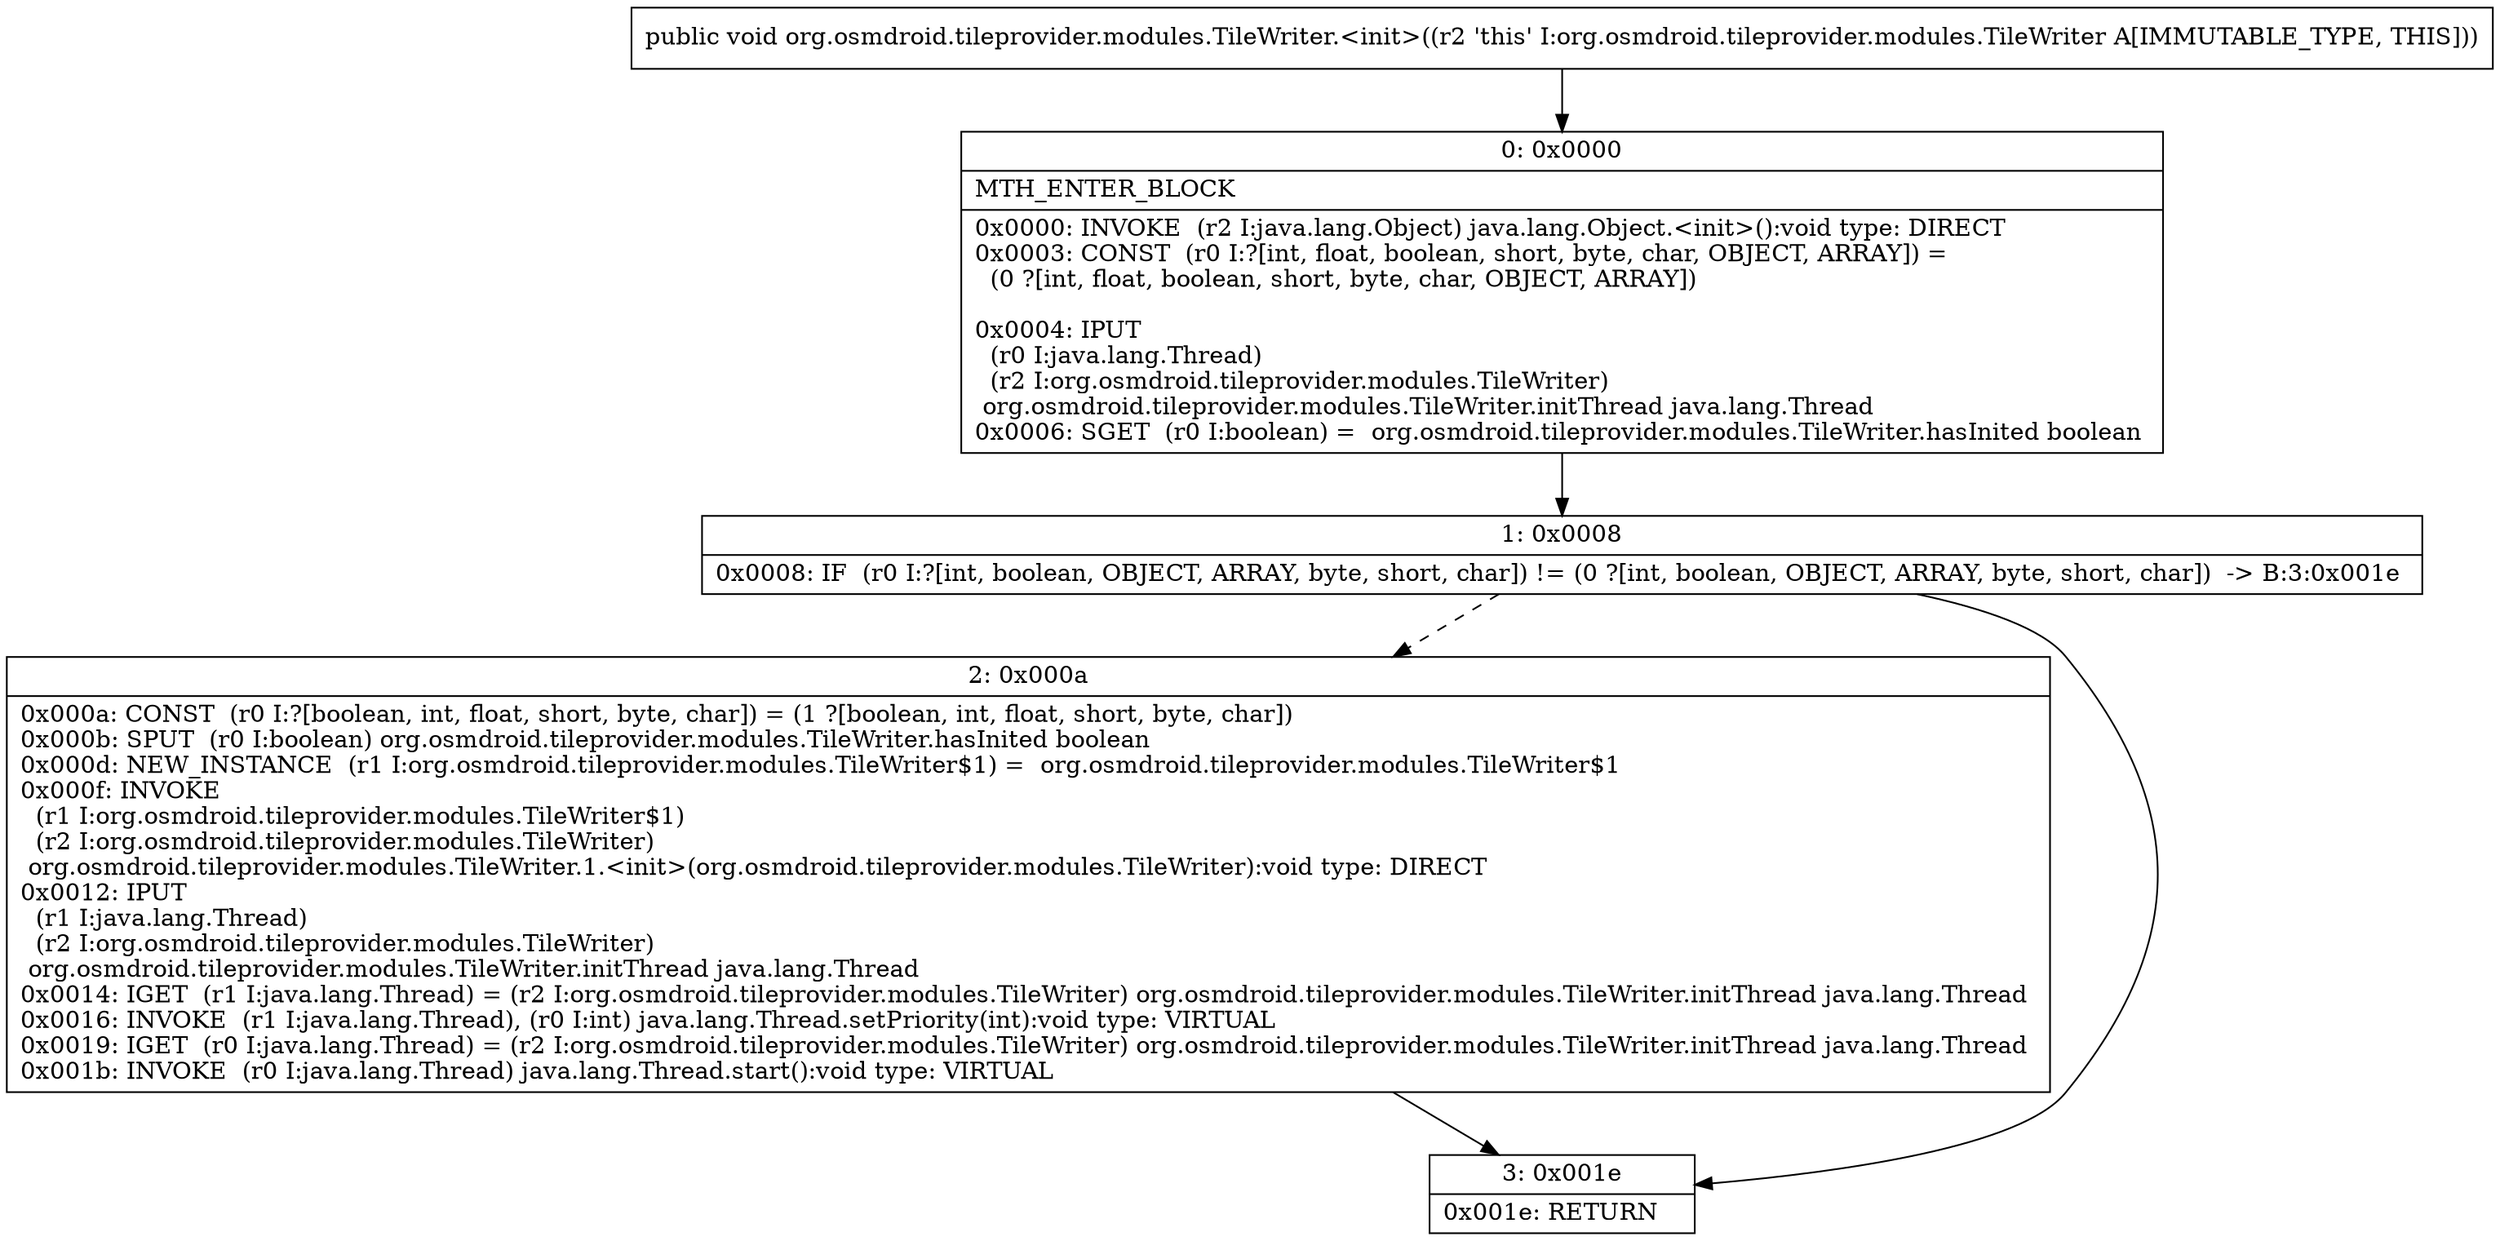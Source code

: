 digraph "CFG fororg.osmdroid.tileprovider.modules.TileWriter.\<init\>()V" {
Node_0 [shape=record,label="{0\:\ 0x0000|MTH_ENTER_BLOCK\l|0x0000: INVOKE  (r2 I:java.lang.Object) java.lang.Object.\<init\>():void type: DIRECT \l0x0003: CONST  (r0 I:?[int, float, boolean, short, byte, char, OBJECT, ARRAY]) = \l  (0 ?[int, float, boolean, short, byte, char, OBJECT, ARRAY])\l \l0x0004: IPUT  \l  (r0 I:java.lang.Thread)\l  (r2 I:org.osmdroid.tileprovider.modules.TileWriter)\l org.osmdroid.tileprovider.modules.TileWriter.initThread java.lang.Thread \l0x0006: SGET  (r0 I:boolean) =  org.osmdroid.tileprovider.modules.TileWriter.hasInited boolean \l}"];
Node_1 [shape=record,label="{1\:\ 0x0008|0x0008: IF  (r0 I:?[int, boolean, OBJECT, ARRAY, byte, short, char]) != (0 ?[int, boolean, OBJECT, ARRAY, byte, short, char])  \-\> B:3:0x001e \l}"];
Node_2 [shape=record,label="{2\:\ 0x000a|0x000a: CONST  (r0 I:?[boolean, int, float, short, byte, char]) = (1 ?[boolean, int, float, short, byte, char]) \l0x000b: SPUT  (r0 I:boolean) org.osmdroid.tileprovider.modules.TileWriter.hasInited boolean \l0x000d: NEW_INSTANCE  (r1 I:org.osmdroid.tileprovider.modules.TileWriter$1) =  org.osmdroid.tileprovider.modules.TileWriter$1 \l0x000f: INVOKE  \l  (r1 I:org.osmdroid.tileprovider.modules.TileWriter$1)\l  (r2 I:org.osmdroid.tileprovider.modules.TileWriter)\l org.osmdroid.tileprovider.modules.TileWriter.1.\<init\>(org.osmdroid.tileprovider.modules.TileWriter):void type: DIRECT \l0x0012: IPUT  \l  (r1 I:java.lang.Thread)\l  (r2 I:org.osmdroid.tileprovider.modules.TileWriter)\l org.osmdroid.tileprovider.modules.TileWriter.initThread java.lang.Thread \l0x0014: IGET  (r1 I:java.lang.Thread) = (r2 I:org.osmdroid.tileprovider.modules.TileWriter) org.osmdroid.tileprovider.modules.TileWriter.initThread java.lang.Thread \l0x0016: INVOKE  (r1 I:java.lang.Thread), (r0 I:int) java.lang.Thread.setPriority(int):void type: VIRTUAL \l0x0019: IGET  (r0 I:java.lang.Thread) = (r2 I:org.osmdroid.tileprovider.modules.TileWriter) org.osmdroid.tileprovider.modules.TileWriter.initThread java.lang.Thread \l0x001b: INVOKE  (r0 I:java.lang.Thread) java.lang.Thread.start():void type: VIRTUAL \l}"];
Node_3 [shape=record,label="{3\:\ 0x001e|0x001e: RETURN   \l}"];
MethodNode[shape=record,label="{public void org.osmdroid.tileprovider.modules.TileWriter.\<init\>((r2 'this' I:org.osmdroid.tileprovider.modules.TileWriter A[IMMUTABLE_TYPE, THIS])) }"];
MethodNode -> Node_0;
Node_0 -> Node_1;
Node_1 -> Node_2[style=dashed];
Node_1 -> Node_3;
Node_2 -> Node_3;
}

